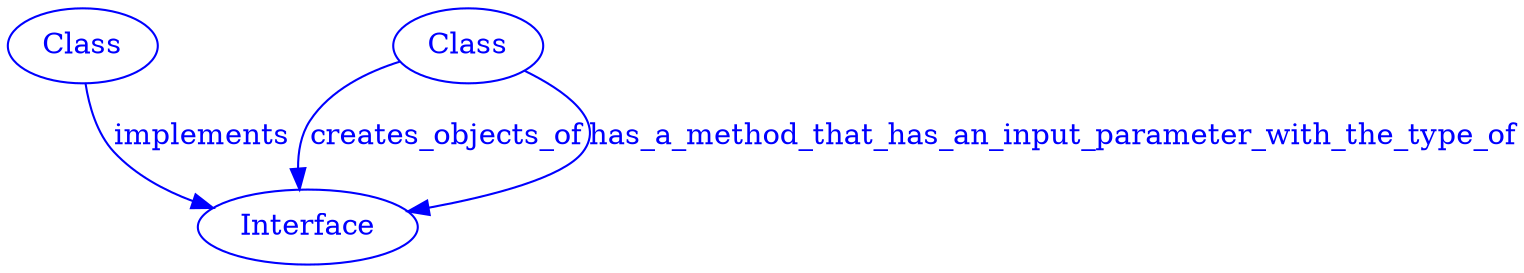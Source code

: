 digraph SubdueGraph {
  1 [label="Interface",color=blue,fontcolor=blue];
  7 [label="Class",color=blue,fontcolor=blue];
  8 [label="Class",color=blue,fontcolor=blue];
  7 -> 1 [label="implements",color=blue,fontcolor=blue];
  8 -> 1 [label="creates_objects_of",color=blue,fontcolor=blue];
  8 -> 1 [label="has_a_method_that_has_an_input_parameter_with_the_type_of",color=blue,fontcolor=blue];
}
